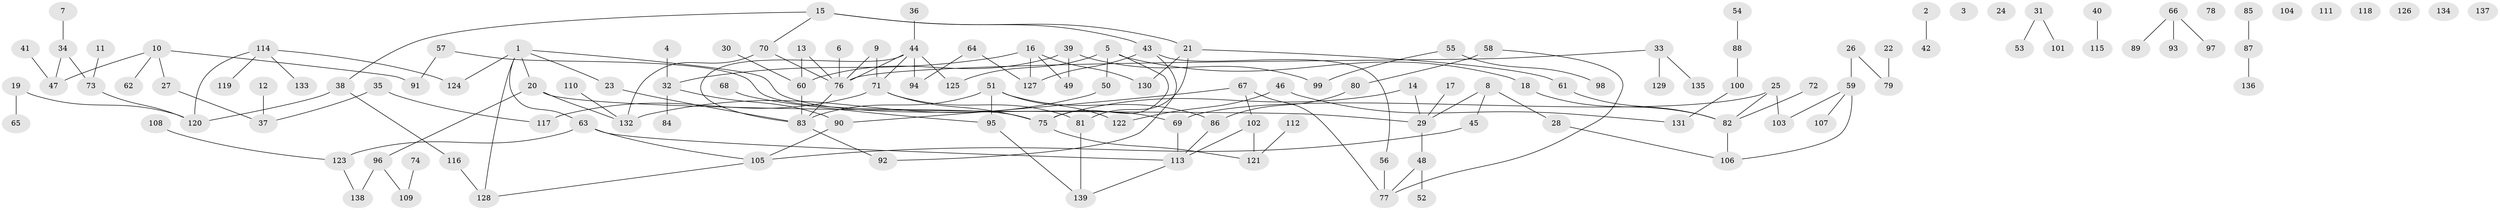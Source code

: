 // coarse degree distribution, {6: 0.030927835051546393, 1: 0.29896907216494845, 0: 0.09278350515463918, 7: 0.030927835051546393, 2: 0.2268041237113402, 3: 0.17525773195876287, 5: 0.07216494845360824, 4: 0.061855670103092786, 8: 0.010309278350515464}
// Generated by graph-tools (version 1.1) at 2025/16/03/04/25 18:16:30]
// undirected, 139 vertices, 157 edges
graph export_dot {
graph [start="1"]
  node [color=gray90,style=filled];
  1;
  2;
  3;
  4;
  5;
  6;
  7;
  8;
  9;
  10;
  11;
  12;
  13;
  14;
  15;
  16;
  17;
  18;
  19;
  20;
  21;
  22;
  23;
  24;
  25;
  26;
  27;
  28;
  29;
  30;
  31;
  32;
  33;
  34;
  35;
  36;
  37;
  38;
  39;
  40;
  41;
  42;
  43;
  44;
  45;
  46;
  47;
  48;
  49;
  50;
  51;
  52;
  53;
  54;
  55;
  56;
  57;
  58;
  59;
  60;
  61;
  62;
  63;
  64;
  65;
  66;
  67;
  68;
  69;
  70;
  71;
  72;
  73;
  74;
  75;
  76;
  77;
  78;
  79;
  80;
  81;
  82;
  83;
  84;
  85;
  86;
  87;
  88;
  89;
  90;
  91;
  92;
  93;
  94;
  95;
  96;
  97;
  98;
  99;
  100;
  101;
  102;
  103;
  104;
  105;
  106;
  107;
  108;
  109;
  110;
  111;
  112;
  113;
  114;
  115;
  116;
  117;
  118;
  119;
  120;
  121;
  122;
  123;
  124;
  125;
  126;
  127;
  128;
  129;
  130;
  131;
  132;
  133;
  134;
  135;
  136;
  137;
  138;
  139;
  1 -- 20;
  1 -- 23;
  1 -- 63;
  1 -- 69;
  1 -- 124;
  1 -- 128;
  2 -- 42;
  4 -- 32;
  5 -- 18;
  5 -- 50;
  5 -- 75;
  5 -- 125;
  6 -- 76;
  7 -- 34;
  8 -- 28;
  8 -- 29;
  8 -- 45;
  9 -- 71;
  9 -- 76;
  10 -- 27;
  10 -- 47;
  10 -- 62;
  10 -- 91;
  11 -- 73;
  12 -- 37;
  13 -- 60;
  13 -- 76;
  14 -- 29;
  14 -- 75;
  15 -- 21;
  15 -- 38;
  15 -- 43;
  15 -- 70;
  16 -- 32;
  16 -- 49;
  16 -- 127;
  16 -- 130;
  17 -- 29;
  18 -- 82;
  19 -- 65;
  19 -- 120;
  20 -- 29;
  20 -- 96;
  20 -- 132;
  21 -- 61;
  21 -- 81;
  21 -- 130;
  22 -- 79;
  23 -- 83;
  25 -- 69;
  25 -- 82;
  25 -- 103;
  26 -- 59;
  26 -- 79;
  27 -- 37;
  28 -- 106;
  29 -- 48;
  30 -- 60;
  31 -- 53;
  31 -- 101;
  32 -- 84;
  32 -- 90;
  33 -- 76;
  33 -- 129;
  33 -- 135;
  34 -- 47;
  34 -- 73;
  35 -- 37;
  35 -- 117;
  36 -- 44;
  38 -- 116;
  38 -- 120;
  39 -- 49;
  39 -- 60;
  39 -- 99;
  40 -- 115;
  41 -- 47;
  43 -- 56;
  43 -- 92;
  43 -- 127;
  44 -- 71;
  44 -- 76;
  44 -- 83;
  44 -- 94;
  44 -- 125;
  45 -- 105;
  46 -- 122;
  46 -- 131;
  48 -- 52;
  48 -- 77;
  50 -- 132;
  51 -- 83;
  51 -- 86;
  51 -- 95;
  51 -- 122;
  54 -- 88;
  55 -- 98;
  55 -- 99;
  56 -- 77;
  57 -- 75;
  57 -- 91;
  58 -- 77;
  58 -- 80;
  59 -- 103;
  59 -- 106;
  59 -- 107;
  60 -- 83;
  61 -- 82;
  63 -- 105;
  63 -- 113;
  63 -- 123;
  64 -- 94;
  64 -- 127;
  66 -- 89;
  66 -- 93;
  66 -- 97;
  67 -- 77;
  67 -- 90;
  67 -- 102;
  68 -- 95;
  69 -- 113;
  70 -- 76;
  70 -- 132;
  71 -- 75;
  71 -- 81;
  71 -- 117;
  72 -- 82;
  73 -- 120;
  74 -- 109;
  75 -- 121;
  76 -- 83;
  80 -- 86;
  81 -- 139;
  82 -- 106;
  83 -- 92;
  85 -- 87;
  86 -- 113;
  87 -- 136;
  88 -- 100;
  90 -- 105;
  95 -- 139;
  96 -- 109;
  96 -- 138;
  100 -- 131;
  102 -- 113;
  102 -- 121;
  105 -- 128;
  108 -- 123;
  110 -- 132;
  112 -- 121;
  113 -- 139;
  114 -- 119;
  114 -- 120;
  114 -- 124;
  114 -- 133;
  116 -- 128;
  123 -- 138;
}

